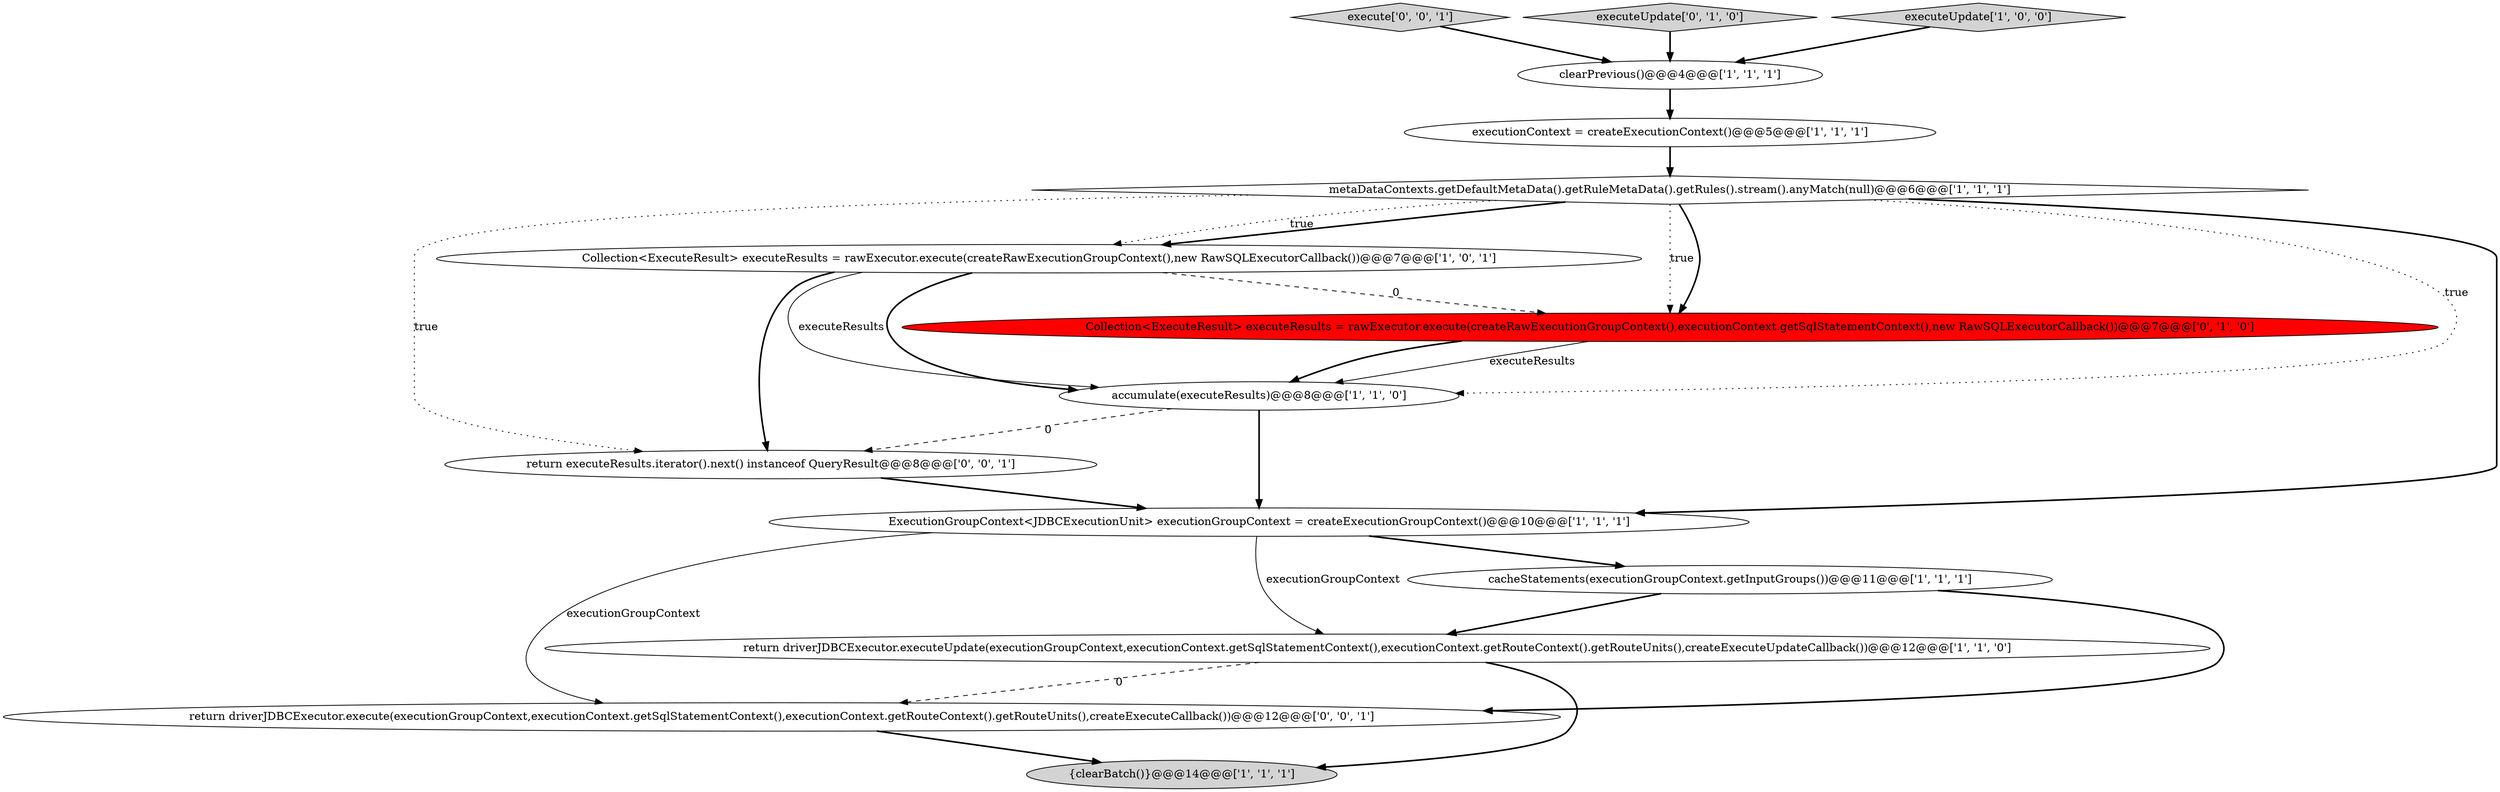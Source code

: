 digraph {
14 [style = filled, label = "execute['0', '0', '1']", fillcolor = lightgray, shape = diamond image = "AAA0AAABBB3BBB"];
2 [style = filled, label = "Collection<ExecuteResult> executeResults = rawExecutor.execute(createRawExecutionGroupContext(),new RawSQLExecutorCallback())@@@7@@@['1', '0', '1']", fillcolor = white, shape = ellipse image = "AAA0AAABBB1BBB"];
4 [style = filled, label = "accumulate(executeResults)@@@8@@@['1', '1', '0']", fillcolor = white, shape = ellipse image = "AAA0AAABBB1BBB"];
6 [style = filled, label = "ExecutionGroupContext<JDBCExecutionUnit> executionGroupContext = createExecutionGroupContext()@@@10@@@['1', '1', '1']", fillcolor = white, shape = ellipse image = "AAA0AAABBB1BBB"];
12 [style = filled, label = "return driverJDBCExecutor.execute(executionGroupContext,executionContext.getSqlStatementContext(),executionContext.getRouteContext().getRouteUnits(),createExecuteCallback())@@@12@@@['0', '0', '1']", fillcolor = white, shape = ellipse image = "AAA0AAABBB3BBB"];
7 [style = filled, label = "return driverJDBCExecutor.executeUpdate(executionGroupContext,executionContext.getSqlStatementContext(),executionContext.getRouteContext().getRouteUnits(),createExecuteUpdateCallback())@@@12@@@['1', '1', '0']", fillcolor = white, shape = ellipse image = "AAA0AAABBB1BBB"];
10 [style = filled, label = "executeUpdate['0', '1', '0']", fillcolor = lightgray, shape = diamond image = "AAA0AAABBB2BBB"];
5 [style = filled, label = "executeUpdate['1', '0', '0']", fillcolor = lightgray, shape = diamond image = "AAA0AAABBB1BBB"];
0 [style = filled, label = "executionContext = createExecutionContext()@@@5@@@['1', '1', '1']", fillcolor = white, shape = ellipse image = "AAA0AAABBB1BBB"];
1 [style = filled, label = "metaDataContexts.getDefaultMetaData().getRuleMetaData().getRules().stream().anyMatch(null)@@@6@@@['1', '1', '1']", fillcolor = white, shape = diamond image = "AAA0AAABBB1BBB"];
8 [style = filled, label = "clearPrevious()@@@4@@@['1', '1', '1']", fillcolor = white, shape = ellipse image = "AAA0AAABBB1BBB"];
9 [style = filled, label = "{clearBatch()}@@@14@@@['1', '1', '1']", fillcolor = lightgray, shape = ellipse image = "AAA0AAABBB1BBB"];
11 [style = filled, label = "Collection<ExecuteResult> executeResults = rawExecutor.execute(createRawExecutionGroupContext(),executionContext.getSqlStatementContext(),new RawSQLExecutorCallback())@@@7@@@['0', '1', '0']", fillcolor = red, shape = ellipse image = "AAA1AAABBB2BBB"];
3 [style = filled, label = "cacheStatements(executionGroupContext.getInputGroups())@@@11@@@['1', '1', '1']", fillcolor = white, shape = ellipse image = "AAA0AAABBB1BBB"];
13 [style = filled, label = "return executeResults.iterator().next() instanceof QueryResult@@@8@@@['0', '0', '1']", fillcolor = white, shape = ellipse image = "AAA0AAABBB3BBB"];
6->3 [style = bold, label=""];
5->8 [style = bold, label=""];
4->6 [style = bold, label=""];
6->12 [style = solid, label="executionGroupContext"];
1->11 [style = dotted, label="true"];
11->4 [style = bold, label=""];
1->4 [style = dotted, label="true"];
3->12 [style = bold, label=""];
12->9 [style = bold, label=""];
2->4 [style = bold, label=""];
1->11 [style = bold, label=""];
2->13 [style = bold, label=""];
8->0 [style = bold, label=""];
7->9 [style = bold, label=""];
1->13 [style = dotted, label="true"];
1->6 [style = bold, label=""];
10->8 [style = bold, label=""];
3->7 [style = bold, label=""];
6->7 [style = solid, label="executionGroupContext"];
0->1 [style = bold, label=""];
7->12 [style = dashed, label="0"];
2->11 [style = dashed, label="0"];
1->2 [style = bold, label=""];
14->8 [style = bold, label=""];
13->6 [style = bold, label=""];
1->2 [style = dotted, label="true"];
4->13 [style = dashed, label="0"];
2->4 [style = solid, label="executeResults"];
11->4 [style = solid, label="executeResults"];
}

